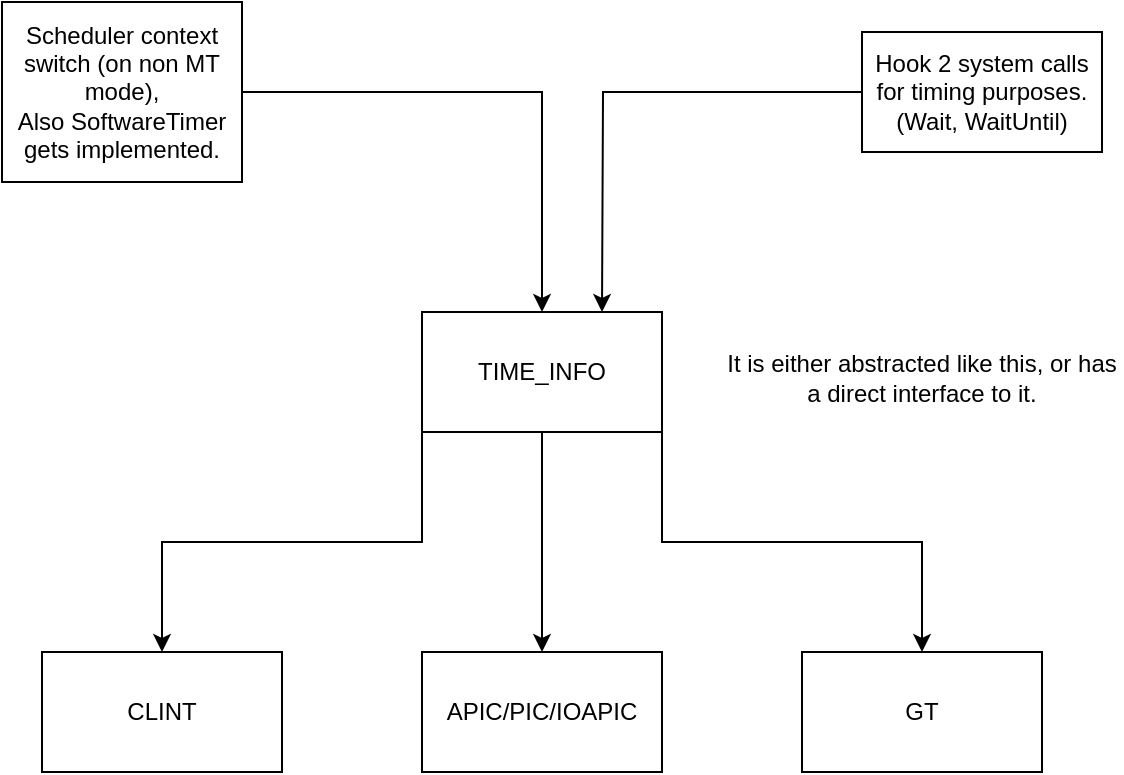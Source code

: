 <mxfile>
    <diagram name="Page-1" id="SMmOiZGLec9H7ruN5qyQ">
        <mxGraphModel dx="764" dy="289" grid="1" gridSize="10" guides="1" tooltips="1" connect="1" arrows="1" fold="1" page="1" pageScale="1" pageWidth="827" pageHeight="1169" math="0" shadow="0">
            <root>
                <mxCell id="0"/>
                <mxCell id="1" parent="0"/>
                <mxCell id="c-_7pHU60HQ0aR4bwu-4-3" style="edgeStyle=orthogonalEdgeStyle;rounded=0;orthogonalLoop=1;jettySize=auto;html=1;exitX=0.5;exitY=1;exitDx=0;exitDy=0;entryX=0.5;entryY=0;entryDx=0;entryDy=0;" parent="1" source="c-_7pHU60HQ0aR4bwu-4-1" target="c-_7pHU60HQ0aR4bwu-4-2" edge="1">
                    <mxGeometry relative="1" as="geometry"/>
                </mxCell>
                <mxCell id="c-_7pHU60HQ0aR4bwu-4-5" style="edgeStyle=orthogonalEdgeStyle;rounded=0;orthogonalLoop=1;jettySize=auto;html=1;exitX=1;exitY=1;exitDx=0;exitDy=0;entryX=0.5;entryY=0;entryDx=0;entryDy=0;" parent="1" source="c-_7pHU60HQ0aR4bwu-4-1" target="c-_7pHU60HQ0aR4bwu-4-4" edge="1">
                    <mxGeometry relative="1" as="geometry"/>
                </mxCell>
                <mxCell id="c-_7pHU60HQ0aR4bwu-4-7" style="edgeStyle=orthogonalEdgeStyle;rounded=0;orthogonalLoop=1;jettySize=auto;html=1;exitX=0;exitY=1;exitDx=0;exitDy=0;entryX=0.5;entryY=0;entryDx=0;entryDy=0;" parent="1" source="c-_7pHU60HQ0aR4bwu-4-1" target="c-_7pHU60HQ0aR4bwu-4-6" edge="1">
                    <mxGeometry relative="1" as="geometry"/>
                </mxCell>
                <mxCell id="c-_7pHU60HQ0aR4bwu-4-1" value="TIME_INFO" style="rounded=0;whiteSpace=wrap;html=1;" parent="1" vertex="1">
                    <mxGeometry x="340" y="230" width="120" height="60" as="geometry"/>
                </mxCell>
                <mxCell id="c-_7pHU60HQ0aR4bwu-4-2" value="APIC/PIC/IOAPIC" style="rounded=0;whiteSpace=wrap;html=1;" parent="1" vertex="1">
                    <mxGeometry x="340" y="400" width="120" height="60" as="geometry"/>
                </mxCell>
                <mxCell id="c-_7pHU60HQ0aR4bwu-4-4" value="GT" style="rounded=0;whiteSpace=wrap;html=1;" parent="1" vertex="1">
                    <mxGeometry x="530" y="400" width="120" height="60" as="geometry"/>
                </mxCell>
                <mxCell id="c-_7pHU60HQ0aR4bwu-4-6" value="CLINT" style="rounded=0;whiteSpace=wrap;html=1;" parent="1" vertex="1">
                    <mxGeometry x="150" y="400" width="120" height="60" as="geometry"/>
                </mxCell>
                <mxCell id="c-_7pHU60HQ0aR4bwu-4-9" style="edgeStyle=orthogonalEdgeStyle;rounded=0;orthogonalLoop=1;jettySize=auto;html=1;entryX=0.5;entryY=0;entryDx=0;entryDy=0;" parent="1" source="c-_7pHU60HQ0aR4bwu-4-8" target="c-_7pHU60HQ0aR4bwu-4-1" edge="1">
                    <mxGeometry relative="1" as="geometry"/>
                </mxCell>
                <mxCell id="c-_7pHU60HQ0aR4bwu-4-8" value="Scheduler context switch (on non MT mode),&lt;br&gt;Also SoftwareTimer gets implemented." style="rounded=0;whiteSpace=wrap;html=1;" parent="1" vertex="1">
                    <mxGeometry x="130" y="75" width="120" height="90" as="geometry"/>
                </mxCell>
                <mxCell id="c-_7pHU60HQ0aR4bwu-4-11" style="edgeStyle=orthogonalEdgeStyle;rounded=0;orthogonalLoop=1;jettySize=auto;html=1;entryX=1;entryY=0;entryDx=0;entryDy=0;exitX=0;exitY=0.5;exitDx=0;exitDy=0;" parent="1" source="c-_7pHU60HQ0aR4bwu-4-10" edge="1">
                    <mxGeometry relative="1" as="geometry">
                        <mxPoint x="530" y="120" as="sourcePoint"/>
                        <mxPoint x="430" y="230" as="targetPoint"/>
                    </mxGeometry>
                </mxCell>
                <mxCell id="c-_7pHU60HQ0aR4bwu-4-10" value="Hook 2 system calls for timing purposes.&lt;br&gt;(Wait, WaitUntil)" style="rounded=0;whiteSpace=wrap;html=1;" parent="1" vertex="1">
                    <mxGeometry x="560" y="90" width="120" height="60" as="geometry"/>
                </mxCell>
                <mxCell id="2" value="It is either abstracted like this, or has a direct interface to it." style="text;html=1;strokeColor=none;fillColor=none;align=center;verticalAlign=middle;whiteSpace=wrap;rounded=0;" vertex="1" parent="1">
                    <mxGeometry x="490" y="235" width="200" height="55" as="geometry"/>
                </mxCell>
            </root>
        </mxGraphModel>
    </diagram>
</mxfile>